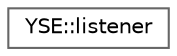 digraph "Graphical Class Hierarchy"
{
 // LATEX_PDF_SIZE
  bgcolor="transparent";
  edge [fontname=Helvetica,fontsize=10,labelfontname=Helvetica,labelfontsize=10];
  node [fontname=Helvetica,fontsize=10,shape=box,height=0.2,width=0.4];
  rankdir="LR";
  Node0 [id="Node000000",label="YSE::listener",height=0.2,width=0.4,color="grey40", fillcolor="white", style="filled",URL="$class_y_s_e_1_1listener.html",tooltip=" "];
}
